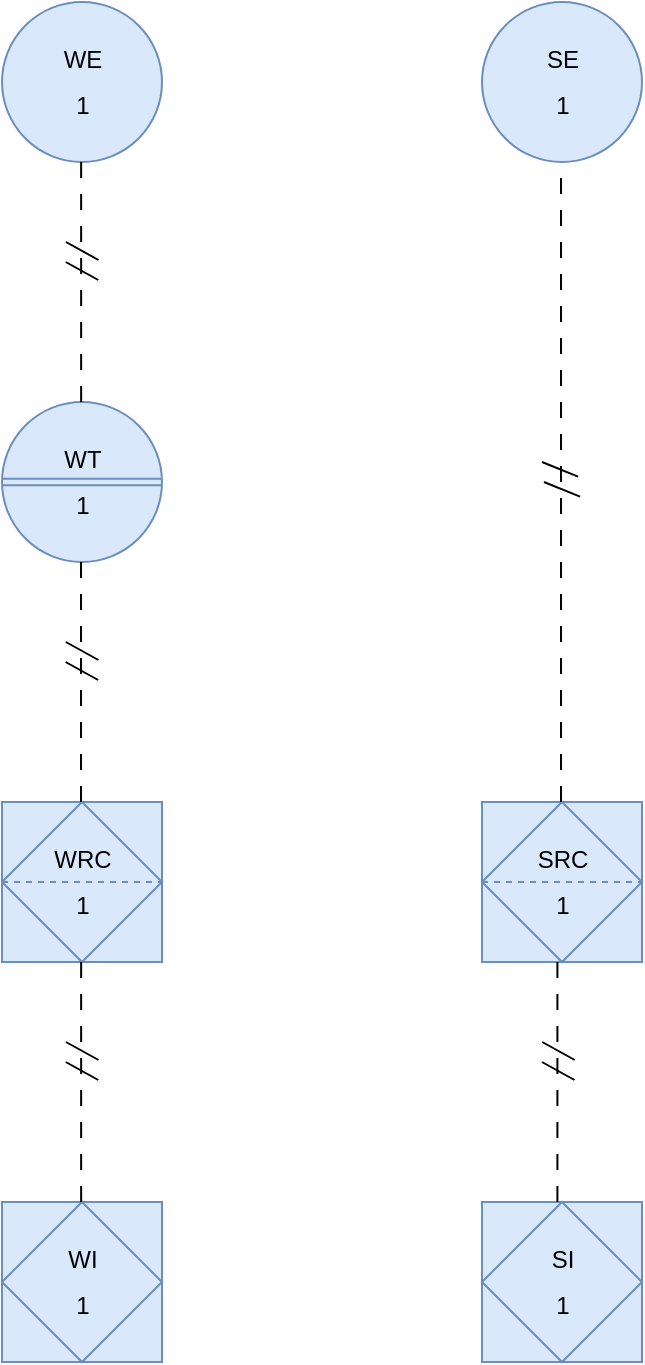 <mxfile version="24.2.3" type="github">
  <diagram name="Page-1" id="le92VMufnWkmgHUhlkGX">
    <mxGraphModel dx="1394" dy="1014" grid="1" gridSize="10" guides="1" tooltips="1" connect="1" arrows="1" fold="1" page="1" pageScale="1" pageWidth="827" pageHeight="1169" math="0" shadow="0">
      <root>
        <mxCell id="0" />
        <mxCell id="1" parent="0" />
        <mxCell id="ItB8dmEGJ7zZSx4U0CKm-5" value="&lt;table cellpadding=&quot;4&quot; cellspacing=&quot;0&quot; border=&quot;0&quot; style=&quot;font-size:1em;width:100%;height:100%;&quot;&gt;&lt;tbody&gt;&lt;tr&gt;&lt;td&gt;WE&lt;/td&gt;&lt;/tr&gt;&lt;tr&gt;&lt;td&gt;1&lt;/td&gt;&lt;/tr&gt;&lt;/tbody&gt;&lt;/table&gt; " style="html=1;outlineConnect=0;align=center;dashed=0;aspect=fixed;shape=mxgraph.pid2inst.discInst;mounting=field;direction=south;fillColor=#dae8fc;strokeColor=#6c8ebf;" parent="1" vertex="1">
          <mxGeometry x="80" y="40" width="80" height="80" as="geometry" />
        </mxCell>
        <mxCell id="ItB8dmEGJ7zZSx4U0CKm-6" value="&lt;table cellpadding=&quot;4&quot; cellspacing=&quot;0&quot; border=&quot;0&quot; style=&quot;font-size:1em;width:100%;height:100%;&quot;&gt;&lt;tbody&gt;&lt;tr&gt;&lt;td&gt;WT&lt;/td&gt;&lt;/tr&gt;&lt;tr&gt;&lt;td&gt;1&lt;/td&gt;&lt;/tr&gt;&lt;/tbody&gt;&lt;/table&gt; " style="html=1;outlineConnect=0;align=center;dashed=0;aspect=fixed;shape=mxgraph.pid2inst.discInst;mounting=local;fillColor=#dae8fc;strokeColor=#6c8ebf;" parent="1" vertex="1">
          <mxGeometry x="80" y="240" width="80" height="80" as="geometry" />
        </mxCell>
        <mxCell id="ItB8dmEGJ7zZSx4U0CKm-12" value="&lt;table cellpadding=&quot;4&quot; cellspacing=&quot;0&quot; border=&quot;0&quot; style=&quot;font-size:1em;width:100%;height:100%;&quot;&gt;&lt;tbody&gt;&lt;tr&gt;&lt;td&gt;SE&lt;/td&gt;&lt;/tr&gt;&lt;tr&gt;&lt;td&gt;1&lt;/td&gt;&lt;/tr&gt;&lt;/tbody&gt;&lt;/table&gt; " style="html=1;outlineConnect=0;align=center;dashed=0;aspect=fixed;shape=mxgraph.pid2inst.discInst;mounting=field;direction=south;fillColor=#dae8fc;strokeColor=#6c8ebf;" parent="1" vertex="1">
          <mxGeometry x="320" y="40" width="80" height="80" as="geometry" />
        </mxCell>
        <mxCell id="ItB8dmEGJ7zZSx4U0CKm-28" value="&lt;table cellpadding=&quot;4&quot; cellspacing=&quot;0&quot; border=&quot;0&quot; style=&quot;font-size:1em;width:100%;height:100%;&quot;&gt;&lt;tbody&gt;&lt;tr&gt;&lt;td&gt;WRC&lt;/td&gt;&lt;/tr&gt;&lt;tr&gt;&lt;td&gt;1&lt;/td&gt;&lt;/tr&gt;&lt;/tbody&gt;&lt;/table&gt; " style="html=1;outlineConnect=0;align=center;dashed=0;aspect=fixed;shape=mxgraph.pid2inst.progLogCont;mounting=inaccessible;fillColor=#dae8fc;strokeColor=#6c8ebf;" parent="1" vertex="1">
          <mxGeometry x="80" y="440" width="80" height="80" as="geometry" />
        </mxCell>
        <mxCell id="ItB8dmEGJ7zZSx4U0CKm-29" value="&lt;table cellpadding=&quot;4&quot; cellspacing=&quot;0&quot; border=&quot;0&quot; style=&quot;font-size:1em;width:100%;height:100%;&quot;&gt;&lt;tbody&gt;&lt;tr&gt;&lt;td&gt;SRC&lt;/td&gt;&lt;/tr&gt;&lt;tr&gt;&lt;td&gt;1&lt;/td&gt;&lt;/tr&gt;&lt;/tbody&gt;&lt;/table&gt; " style="html=1;outlineConnect=0;align=center;dashed=0;aspect=fixed;shape=mxgraph.pid2inst.progLogCont;mounting=inaccessible;fillColor=#dae8fc;strokeColor=#6c8ebf;" parent="1" vertex="1">
          <mxGeometry x="320" y="440" width="80" height="80" as="geometry" />
        </mxCell>
        <mxCell id="ItB8dmEGJ7zZSx4U0CKm-30" value="&lt;table cellpadding=&quot;4&quot; cellspacing=&quot;0&quot; border=&quot;0&quot; style=&quot;font-size:1em;width:100%;height:100%;&quot;&gt;&lt;tbody&gt;&lt;tr&gt;&lt;td&gt;WI&lt;/td&gt;&lt;/tr&gt;&lt;tr&gt;&lt;td&gt;1&lt;/td&gt;&lt;/tr&gt;&lt;/tbody&gt;&lt;/table&gt; " style="html=1;outlineConnect=0;align=center;dashed=0;aspect=fixed;shape=mxgraph.pid2inst.progLogCont;mounting=field;fillColor=#dae8fc;strokeColor=#6c8ebf;" parent="1" vertex="1">
          <mxGeometry x="80" y="640" width="80" height="80" as="geometry" />
        </mxCell>
        <mxCell id="ItB8dmEGJ7zZSx4U0CKm-31" value="&lt;table cellpadding=&quot;4&quot; cellspacing=&quot;0&quot; border=&quot;0&quot; style=&quot;font-size:1em;width:100%;height:100%;&quot;&gt;&lt;tbody&gt;&lt;tr&gt;&lt;td&gt;SI&lt;/td&gt;&lt;/tr&gt;&lt;tr&gt;&lt;td&gt;1&lt;/td&gt;&lt;/tr&gt;&lt;/tbody&gt;&lt;/table&gt; " style="html=1;outlineConnect=0;align=center;dashed=0;aspect=fixed;shape=mxgraph.pid2inst.progLogCont;mounting=field;fillColor=#dae8fc;strokeColor=#6c8ebf;" parent="1" vertex="1">
          <mxGeometry x="320" y="640" width="80" height="80" as="geometry" />
        </mxCell>
        <mxCell id="DsREGYIqsoaqPNTumteo-11" value="" style="group" vertex="1" connectable="0" parent="1">
          <mxGeometry x="111.87" y="520" width="16.38" height="120" as="geometry" />
        </mxCell>
        <mxCell id="DsREGYIqsoaqPNTumteo-3" value="" style="endArrow=none;html=1;rounded=0;entryX=0.5;entryY=1;entryDx=0;entryDy=0;dashed=1;dashPattern=8 8;" edge="1" parent="DsREGYIqsoaqPNTumteo-11">
          <mxGeometry width="50" height="50" relative="1" as="geometry">
            <mxPoint x="7.7" y="120" as="sourcePoint" />
            <mxPoint x="7.7" as="targetPoint" />
          </mxGeometry>
        </mxCell>
        <mxCell id="DsREGYIqsoaqPNTumteo-4" value="" style="endArrow=none;html=1;rounded=0;" edge="1" parent="DsREGYIqsoaqPNTumteo-11">
          <mxGeometry width="50" height="50" relative="1" as="geometry">
            <mxPoint x="0.13" y="40" as="sourcePoint" />
            <mxPoint x="16.38" y="49" as="targetPoint" />
          </mxGeometry>
        </mxCell>
        <mxCell id="DsREGYIqsoaqPNTumteo-10" value="" style="endArrow=none;html=1;rounded=0;" edge="1" parent="DsREGYIqsoaqPNTumteo-11">
          <mxGeometry width="50" height="50" relative="1" as="geometry">
            <mxPoint y="50" as="sourcePoint" />
            <mxPoint x="16.25" y="59" as="targetPoint" />
          </mxGeometry>
        </mxCell>
        <mxCell id="DsREGYIqsoaqPNTumteo-12" value="" style="group" vertex="1" connectable="0" parent="1">
          <mxGeometry x="111.81" y="320" width="16.38" height="120" as="geometry" />
        </mxCell>
        <mxCell id="DsREGYIqsoaqPNTumteo-13" value="" style="endArrow=none;html=1;rounded=0;entryX=0.5;entryY=1;entryDx=0;entryDy=0;dashed=1;dashPattern=8 8;" edge="1" parent="DsREGYIqsoaqPNTumteo-12">
          <mxGeometry width="50" height="50" relative="1" as="geometry">
            <mxPoint x="7.7" y="120" as="sourcePoint" />
            <mxPoint x="7.7" as="targetPoint" />
          </mxGeometry>
        </mxCell>
        <mxCell id="DsREGYIqsoaqPNTumteo-14" value="" style="endArrow=none;html=1;rounded=0;" edge="1" parent="DsREGYIqsoaqPNTumteo-12">
          <mxGeometry width="50" height="50" relative="1" as="geometry">
            <mxPoint x="0.13" y="40" as="sourcePoint" />
            <mxPoint x="16.38" y="49" as="targetPoint" />
          </mxGeometry>
        </mxCell>
        <mxCell id="DsREGYIqsoaqPNTumteo-15" value="" style="endArrow=none;html=1;rounded=0;" edge="1" parent="DsREGYIqsoaqPNTumteo-12">
          <mxGeometry width="50" height="50" relative="1" as="geometry">
            <mxPoint y="50" as="sourcePoint" />
            <mxPoint x="16.25" y="59" as="targetPoint" />
          </mxGeometry>
        </mxCell>
        <mxCell id="DsREGYIqsoaqPNTumteo-16" value="" style="group" vertex="1" connectable="0" parent="1">
          <mxGeometry x="111.87" y="120" width="16.38" height="120" as="geometry" />
        </mxCell>
        <mxCell id="DsREGYIqsoaqPNTumteo-17" value="" style="endArrow=none;html=1;rounded=0;entryX=0.5;entryY=1;entryDx=0;entryDy=0;dashed=1;dashPattern=8 8;" edge="1" parent="DsREGYIqsoaqPNTumteo-16">
          <mxGeometry width="50" height="50" relative="1" as="geometry">
            <mxPoint x="7.7" y="120" as="sourcePoint" />
            <mxPoint x="7.7" as="targetPoint" />
          </mxGeometry>
        </mxCell>
        <mxCell id="DsREGYIqsoaqPNTumteo-18" value="" style="endArrow=none;html=1;rounded=0;" edge="1" parent="DsREGYIqsoaqPNTumteo-16">
          <mxGeometry width="50" height="50" relative="1" as="geometry">
            <mxPoint x="0.13" y="40" as="sourcePoint" />
            <mxPoint x="16.38" y="49" as="targetPoint" />
          </mxGeometry>
        </mxCell>
        <mxCell id="DsREGYIqsoaqPNTumteo-19" value="" style="endArrow=none;html=1;rounded=0;" edge="1" parent="DsREGYIqsoaqPNTumteo-16">
          <mxGeometry width="50" height="50" relative="1" as="geometry">
            <mxPoint y="50" as="sourcePoint" />
            <mxPoint x="16.25" y="59" as="targetPoint" />
          </mxGeometry>
        </mxCell>
        <mxCell id="DsREGYIqsoaqPNTumteo-20" value="" style="group" vertex="1" connectable="0" parent="1">
          <mxGeometry x="350" y="520" width="16.38" height="120" as="geometry" />
        </mxCell>
        <mxCell id="DsREGYIqsoaqPNTumteo-21" value="" style="endArrow=none;html=1;rounded=0;entryX=0.5;entryY=1;entryDx=0;entryDy=0;dashed=1;dashPattern=8 8;" edge="1" parent="DsREGYIqsoaqPNTumteo-20">
          <mxGeometry width="50" height="50" relative="1" as="geometry">
            <mxPoint x="7.7" y="120" as="sourcePoint" />
            <mxPoint x="7.7" as="targetPoint" />
          </mxGeometry>
        </mxCell>
        <mxCell id="DsREGYIqsoaqPNTumteo-22" value="" style="endArrow=none;html=1;rounded=0;" edge="1" parent="DsREGYIqsoaqPNTumteo-20">
          <mxGeometry width="50" height="50" relative="1" as="geometry">
            <mxPoint x="0.13" y="40" as="sourcePoint" />
            <mxPoint x="16.38" y="49" as="targetPoint" />
          </mxGeometry>
        </mxCell>
        <mxCell id="DsREGYIqsoaqPNTumteo-23" value="" style="endArrow=none;html=1;rounded=0;" edge="1" parent="DsREGYIqsoaqPNTumteo-20">
          <mxGeometry width="50" height="50" relative="1" as="geometry">
            <mxPoint y="50" as="sourcePoint" />
            <mxPoint x="16.25" y="59" as="targetPoint" />
          </mxGeometry>
        </mxCell>
        <mxCell id="DsREGYIqsoaqPNTumteo-29" value="" style="group" vertex="1" connectable="0" parent="1">
          <mxGeometry x="350" y="120" width="19.03" height="320" as="geometry" />
        </mxCell>
        <mxCell id="DsREGYIqsoaqPNTumteo-25" value="" style="endArrow=none;html=1;rounded=0;entryX=0.5;entryY=1;entryDx=0;entryDy=0;dashed=1;dashPattern=8 8;" edge="1" parent="DsREGYIqsoaqPNTumteo-29">
          <mxGeometry width="50" height="50" relative="1" as="geometry">
            <mxPoint x="9.51" y="320" as="sourcePoint" />
            <mxPoint x="9.51" as="targetPoint" />
          </mxGeometry>
        </mxCell>
        <mxCell id="DsREGYIqsoaqPNTumteo-27" value="" style="endArrow=none;html=1;rounded=0;" edge="1" parent="DsREGYIqsoaqPNTumteo-29">
          <mxGeometry width="50" height="50" relative="1" as="geometry">
            <mxPoint y="150" as="sourcePoint" />
            <mxPoint x="18.06" y="157.333" as="targetPoint" />
          </mxGeometry>
        </mxCell>
        <mxCell id="DsREGYIqsoaqPNTumteo-28" value="" style="endArrow=none;html=1;rounded=0;" edge="1" parent="DsREGYIqsoaqPNTumteo-29">
          <mxGeometry width="50" height="50" relative="1" as="geometry">
            <mxPoint x="0.97" y="160" as="sourcePoint" />
            <mxPoint x="19.03" y="167.333" as="targetPoint" />
          </mxGeometry>
        </mxCell>
      </root>
    </mxGraphModel>
  </diagram>
</mxfile>

